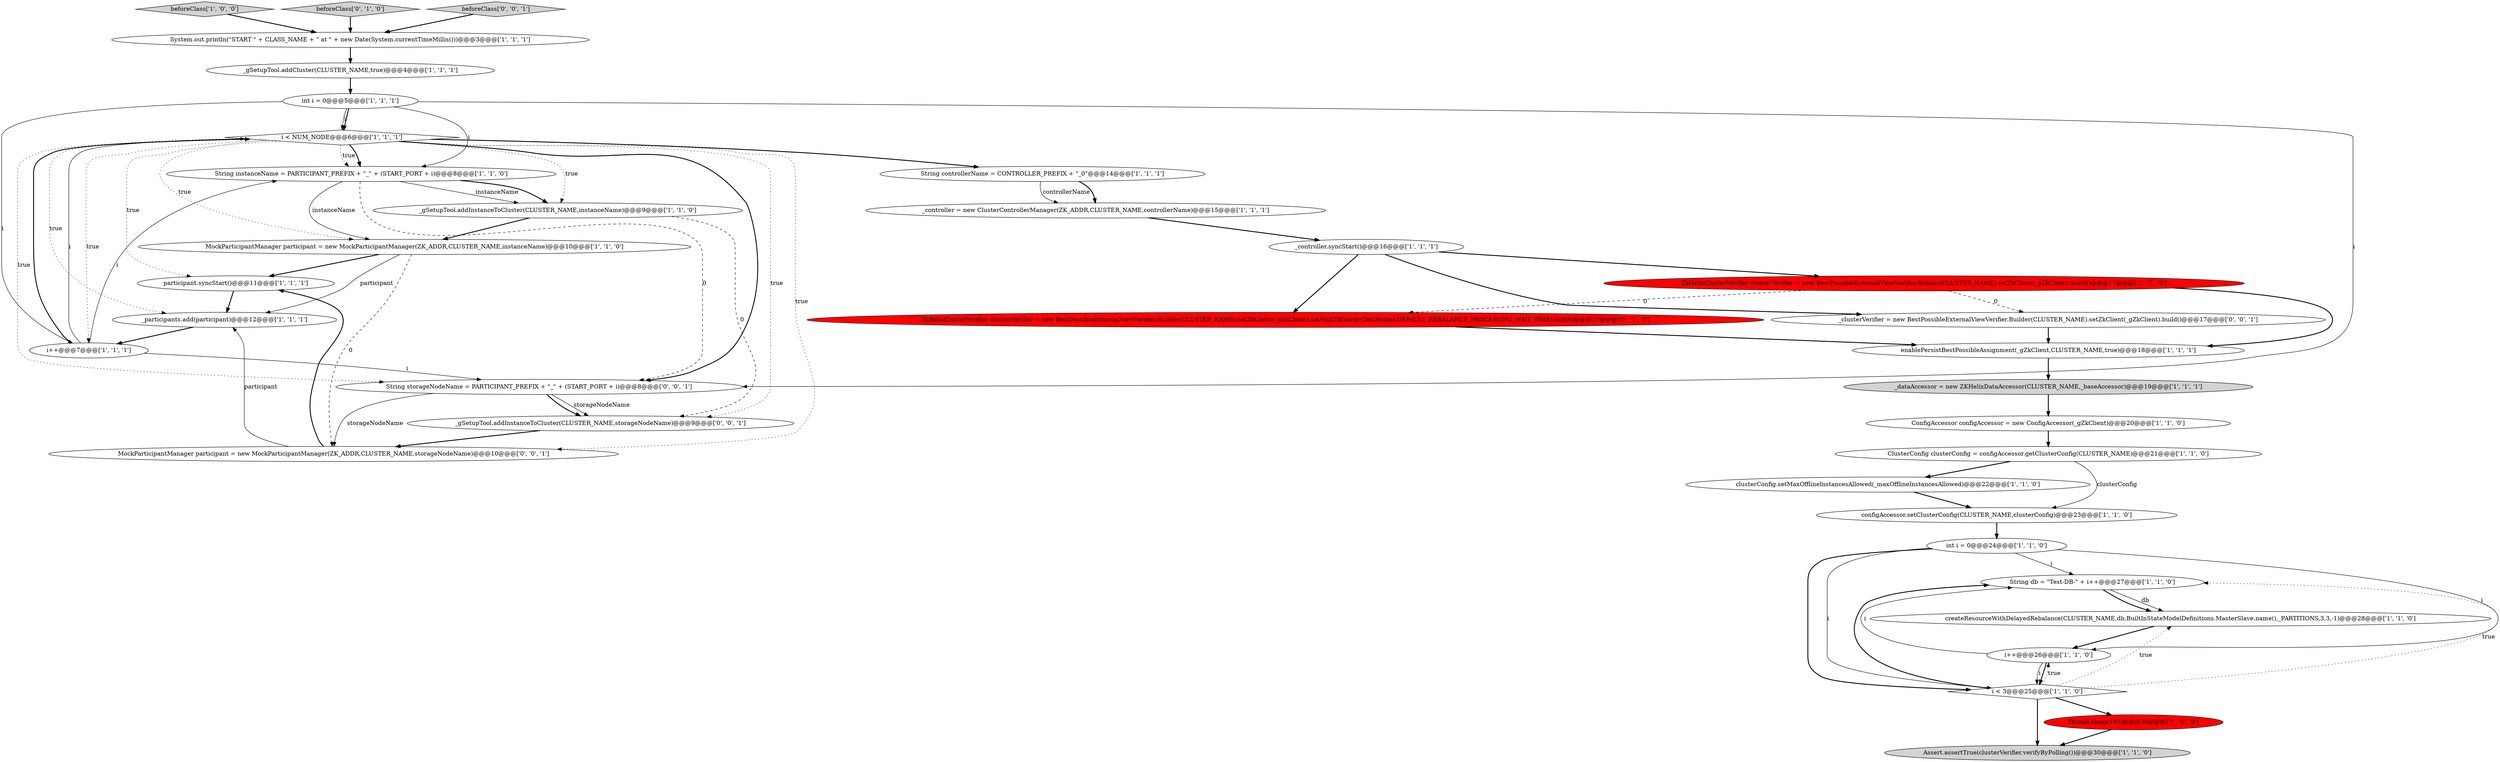 digraph {
22 [style = filled, label = "String db = \"Test-DB-\" + i++@@@27@@@['1', '1', '0']", fillcolor = white, shape = ellipse image = "AAA0AAABBB1BBB"];
9 [style = filled, label = "enablePersistBestPossibleAssignment(_gZkClient,CLUSTER_NAME,true)@@@18@@@['1', '1', '1']", fillcolor = white, shape = ellipse image = "AAA0AAABBB1BBB"];
24 [style = filled, label = "clusterConfig.setMaxOfflineInstancesAllowed(_maxOfflineInstancesAllowed)@@@22@@@['1', '1', '0']", fillcolor = white, shape = ellipse image = "AAA0AAABBB1BBB"];
27 [style = filled, label = "int i = 0@@@24@@@['1', '1', '0']", fillcolor = white, shape = ellipse image = "AAA0AAABBB1BBB"];
18 [style = filled, label = "beforeClass['1', '0', '0']", fillcolor = lightgray, shape = diamond image = "AAA0AAABBB1BBB"];
26 [style = filled, label = "_gSetupTool.addCluster(CLUSTER_NAME,true)@@@4@@@['1', '1', '1']", fillcolor = white, shape = ellipse image = "AAA0AAABBB1BBB"];
0 [style = filled, label = "System.out.println(\"START \" + CLASS_NAME + \" at \" + new Date(System.currentTimeMillis()))@@@3@@@['1', '1', '1']", fillcolor = white, shape = ellipse image = "AAA0AAABBB1BBB"];
28 [style = filled, label = "beforeClass['0', '1', '0']", fillcolor = lightgray, shape = diamond image = "AAA0AAABBB2BBB"];
20 [style = filled, label = "ConfigAccessor configAccessor = new ConfigAccessor(_gZkClient)@@@20@@@['1', '1', '0']", fillcolor = white, shape = ellipse image = "AAA0AAABBB1BBB"];
23 [style = filled, label = "ClusterConfig clusterConfig = configAccessor.getClusterConfig(CLUSTER_NAME)@@@21@@@['1', '1', '0']", fillcolor = white, shape = ellipse image = "AAA0AAABBB1BBB"];
6 [style = filled, label = "i < NUM_NODE@@@6@@@['1', '1', '1']", fillcolor = white, shape = diamond image = "AAA0AAABBB1BBB"];
4 [style = filled, label = "i < 3@@@25@@@['1', '1', '0']", fillcolor = white, shape = diamond image = "AAA0AAABBB1BBB"];
8 [style = filled, label = "String instanceName = PARTICIPANT_PREFIX + \"_\" + (START_PORT + i)@@@8@@@['1', '1', '0']", fillcolor = white, shape = ellipse image = "AAA0AAABBB1BBB"];
15 [style = filled, label = "Thread.sleep(100)@@@30@@@['1', '0', '0']", fillcolor = red, shape = ellipse image = "AAA1AAABBB1BBB"];
30 [style = filled, label = "_gSetupTool.addInstanceToCluster(CLUSTER_NAME,storageNodeName)@@@9@@@['0', '0', '1']", fillcolor = white, shape = ellipse image = "AAA0AAABBB3BBB"];
17 [style = filled, label = "configAccessor.setClusterConfig(CLUSTER_NAME,clusterConfig)@@@23@@@['1', '1', '0']", fillcolor = white, shape = ellipse image = "AAA0AAABBB1BBB"];
3 [style = filled, label = "i++@@@7@@@['1', '1', '1']", fillcolor = white, shape = ellipse image = "AAA0AAABBB1BBB"];
7 [style = filled, label = "MockParticipantManager participant = new MockParticipantManager(ZK_ADDR,CLUSTER_NAME,instanceName)@@@10@@@['1', '1', '0']", fillcolor = white, shape = ellipse image = "AAA0AAABBB1BBB"];
29 [style = filled, label = "ZkHelixClusterVerifier clusterVerifier = new BestPossibleExternalViewVerifier.Builder(CLUSTER_NAME).setZkClient(_gZkClient).setWaitTillVerify(TestHelper.DEFAULT_REBALANCE_PROCESSING_WAIT_TIME).build()@@@17@@@['0', '1', '0']", fillcolor = red, shape = ellipse image = "AAA1AAABBB2BBB"];
13 [style = filled, label = "_controller.syncStart()@@@16@@@['1', '1', '1']", fillcolor = white, shape = ellipse image = "AAA0AAABBB1BBB"];
16 [style = filled, label = "Assert.assertTrue(clusterVerifier.verifyByPolling())@@@30@@@['1', '1', '0']", fillcolor = lightgray, shape = ellipse image = "AAA0AAABBB1BBB"];
10 [style = filled, label = "String controllerName = CONTROLLER_PREFIX + \"_0\"@@@14@@@['1', '1', '1']", fillcolor = white, shape = ellipse image = "AAA0AAABBB1BBB"];
31 [style = filled, label = "String storageNodeName = PARTICIPANT_PREFIX + \"_\" + (START_PORT + i)@@@8@@@['0', '0', '1']", fillcolor = white, shape = ellipse image = "AAA0AAABBB3BBB"];
2 [style = filled, label = "i++@@@26@@@['1', '1', '0']", fillcolor = white, shape = ellipse image = "AAA0AAABBB1BBB"];
19 [style = filled, label = "participant.syncStart()@@@11@@@['1', '1', '1']", fillcolor = white, shape = ellipse image = "AAA0AAABBB1BBB"];
12 [style = filled, label = "_participants.add(participant)@@@12@@@['1', '1', '1']", fillcolor = white, shape = ellipse image = "AAA0AAABBB1BBB"];
32 [style = filled, label = "beforeClass['0', '0', '1']", fillcolor = lightgray, shape = diamond image = "AAA0AAABBB3BBB"];
25 [style = filled, label = "_gSetupTool.addInstanceToCluster(CLUSTER_NAME,instanceName)@@@9@@@['1', '1', '0']", fillcolor = white, shape = ellipse image = "AAA0AAABBB1BBB"];
1 [style = filled, label = "_dataAccessor = new ZKHelixDataAccessor(CLUSTER_NAME,_baseAccessor)@@@19@@@['1', '1', '1']", fillcolor = lightgray, shape = ellipse image = "AAA0AAABBB1BBB"];
33 [style = filled, label = "MockParticipantManager participant = new MockParticipantManager(ZK_ADDR,CLUSTER_NAME,storageNodeName)@@@10@@@['0', '0', '1']", fillcolor = white, shape = ellipse image = "AAA0AAABBB3BBB"];
11 [style = filled, label = "int i = 0@@@5@@@['1', '1', '1']", fillcolor = white, shape = ellipse image = "AAA0AAABBB1BBB"];
14 [style = filled, label = "createResourceWithDelayedRebalance(CLUSTER_NAME,db,BuiltInStateModelDefinitions.MasterSlave.name(),_PARTITIONS,3,3,-1)@@@28@@@['1', '1', '0']", fillcolor = white, shape = ellipse image = "AAA0AAABBB1BBB"];
21 [style = filled, label = "ZkHelixClusterVerifier clusterVerifier = new BestPossibleExternalViewVerifier.Builder(CLUSTER_NAME).setZkClient(_gZkClient).build()@@@17@@@['1', '0', '0']", fillcolor = red, shape = ellipse image = "AAA1AAABBB1BBB"];
34 [style = filled, label = "_clusterVerifier = new BestPossibleExternalViewVerifier.Builder(CLUSTER_NAME).setZkClient(_gZkClient).build()@@@17@@@['0', '0', '1']", fillcolor = white, shape = ellipse image = "AAA0AAABBB3BBB"];
5 [style = filled, label = "_controller = new ClusterControllerManager(ZK_ADDR,CLUSTER_NAME,controllerName)@@@15@@@['1', '1', '1']", fillcolor = white, shape = ellipse image = "AAA0AAABBB1BBB"];
6->30 [style = dotted, label="true"];
13->34 [style = bold, label=""];
34->9 [style = bold, label=""];
0->26 [style = bold, label=""];
31->33 [style = solid, label="storageNodeName"];
30->33 [style = bold, label=""];
6->31 [style = dotted, label="true"];
21->34 [style = dashed, label="0"];
19->12 [style = bold, label=""];
27->22 [style = solid, label="i"];
3->8 [style = solid, label="i"];
31->30 [style = solid, label="storageNodeName"];
32->0 [style = bold, label=""];
11->6 [style = bold, label=""];
29->9 [style = bold, label=""];
4->15 [style = bold, label=""];
1->20 [style = bold, label=""];
3->6 [style = bold, label=""];
11->3 [style = solid, label="i"];
11->31 [style = solid, label="i"];
2->22 [style = solid, label="i"];
10->5 [style = solid, label="controllerName"];
4->14 [style = dotted, label="true"];
15->16 [style = bold, label=""];
25->7 [style = bold, label=""];
2->4 [style = bold, label=""];
6->19 [style = dotted, label="true"];
26->11 [style = bold, label=""];
4->2 [style = dotted, label="true"];
3->6 [style = solid, label="i"];
3->31 [style = solid, label="i"];
28->0 [style = bold, label=""];
23->17 [style = solid, label="clusterConfig"];
27->4 [style = bold, label=""];
13->29 [style = bold, label=""];
23->24 [style = bold, label=""];
21->9 [style = bold, label=""];
11->6 [style = solid, label="i"];
8->25 [style = solid, label="instanceName"];
6->31 [style = bold, label=""];
10->5 [style = bold, label=""];
20->23 [style = bold, label=""];
33->12 [style = solid, label="participant"];
4->22 [style = dotted, label="true"];
6->8 [style = dotted, label="true"];
25->30 [style = dashed, label="0"];
11->8 [style = solid, label="i"];
8->7 [style = solid, label="instanceName"];
6->10 [style = bold, label=""];
5->13 [style = bold, label=""];
6->25 [style = dotted, label="true"];
6->8 [style = bold, label=""];
24->17 [style = bold, label=""];
31->30 [style = bold, label=""];
7->12 [style = solid, label="participant"];
2->4 [style = solid, label="i"];
6->7 [style = dotted, label="true"];
14->2 [style = bold, label=""];
12->3 [style = bold, label=""];
6->12 [style = dotted, label="true"];
7->33 [style = dashed, label="0"];
8->31 [style = dashed, label="0"];
17->27 [style = bold, label=""];
33->19 [style = bold, label=""];
9->1 [style = bold, label=""];
22->14 [style = bold, label=""];
13->21 [style = bold, label=""];
27->4 [style = solid, label="i"];
27->2 [style = solid, label="i"];
7->19 [style = bold, label=""];
8->25 [style = bold, label=""];
4->22 [style = bold, label=""];
18->0 [style = bold, label=""];
6->3 [style = dotted, label="true"];
6->33 [style = dotted, label="true"];
4->16 [style = bold, label=""];
21->29 [style = dashed, label="0"];
22->14 [style = solid, label="db"];
}
